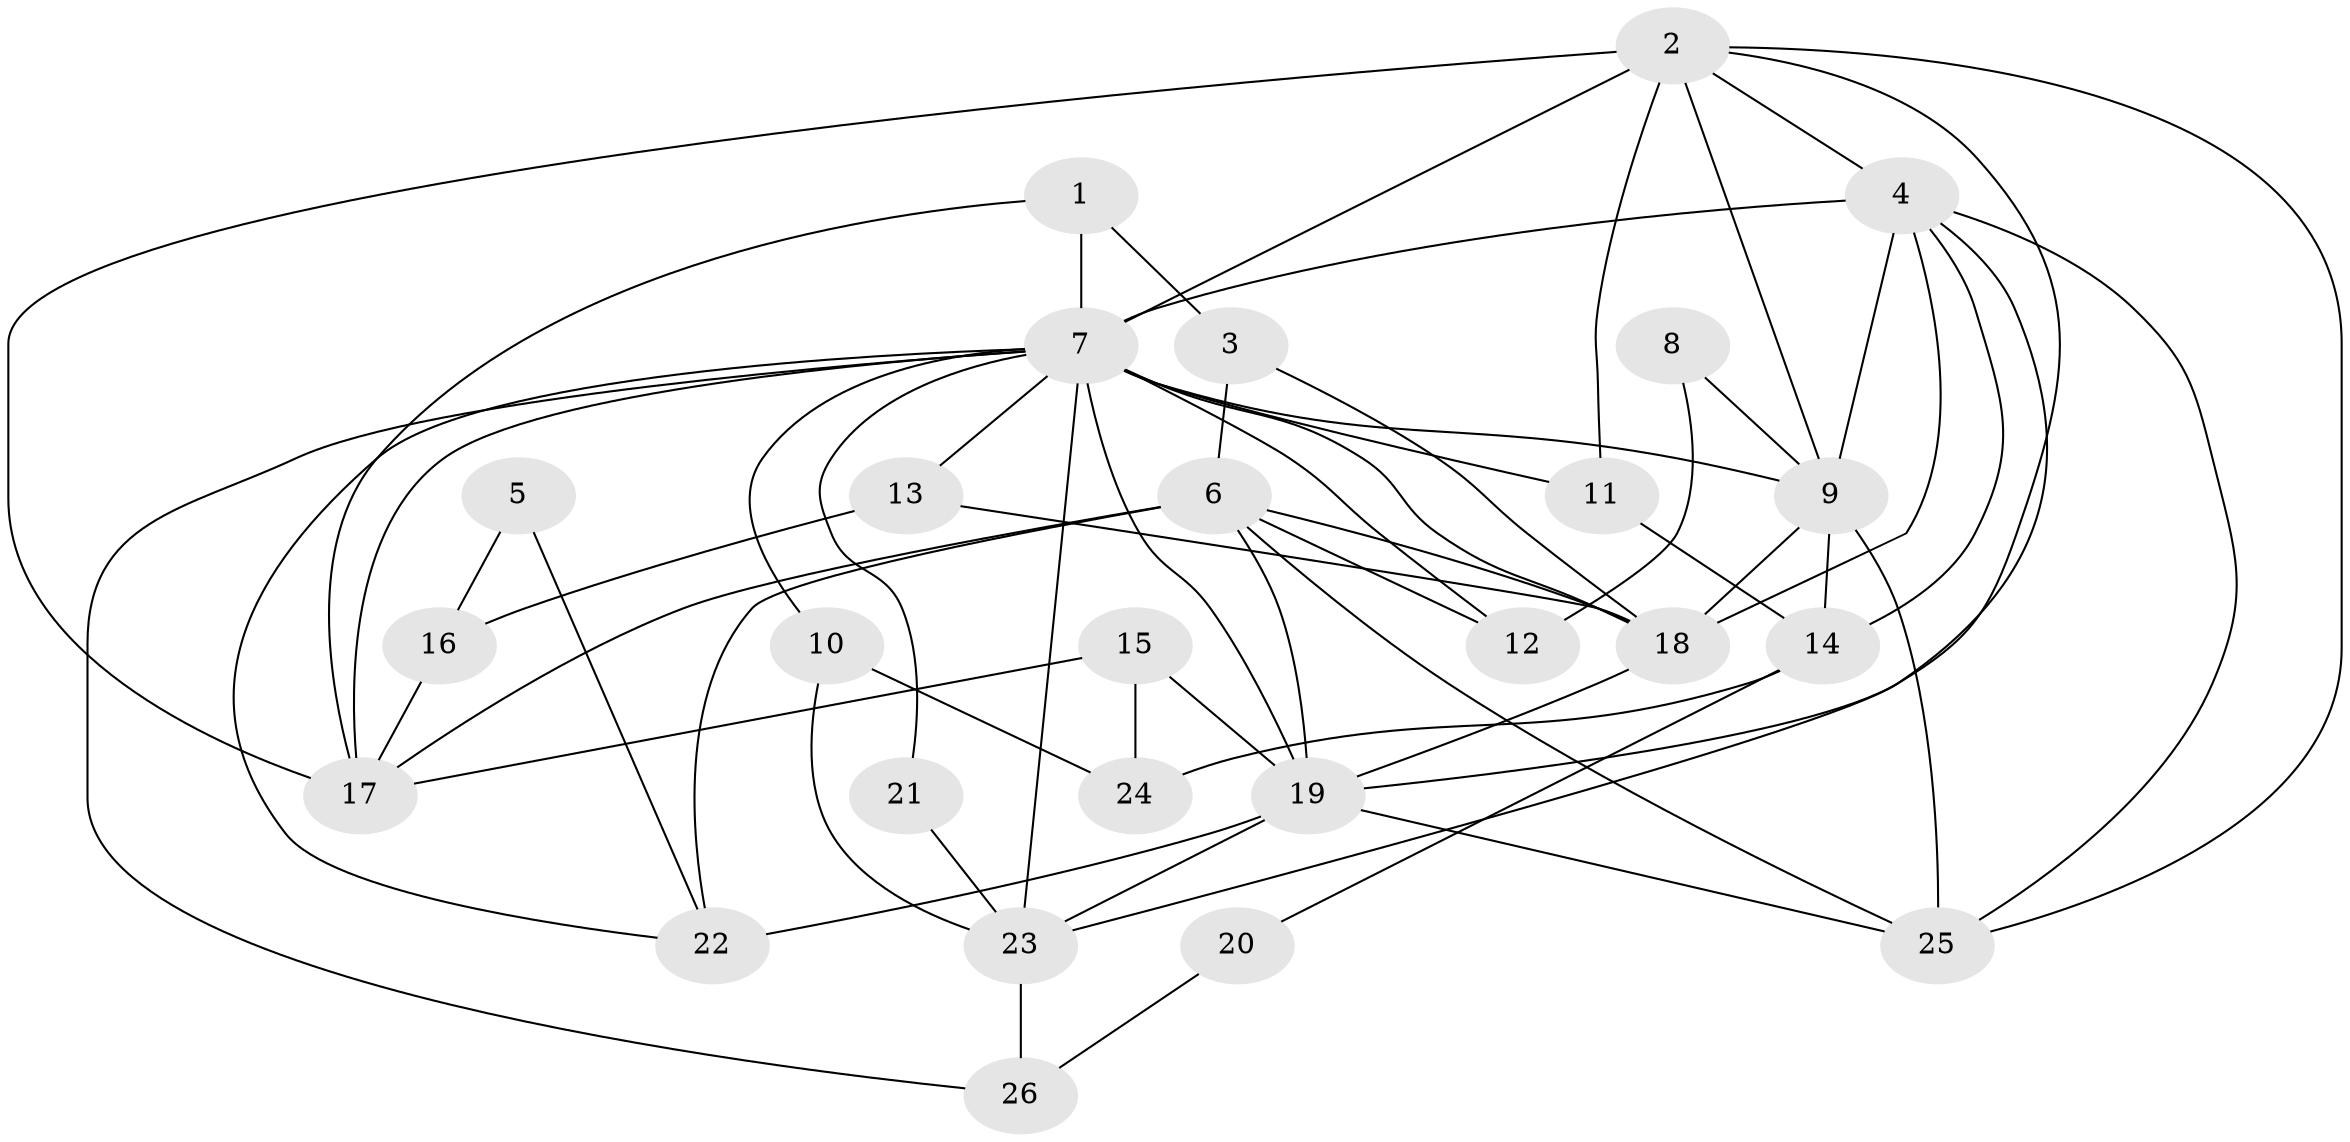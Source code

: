 // original degree distribution, {3: 0.29411764705882354, 5: 0.2549019607843137, 2: 0.0784313725490196, 4: 0.29411764705882354, 6: 0.0392156862745098, 7: 0.0392156862745098}
// Generated by graph-tools (version 1.1) at 2025/36/03/09/25 02:36:24]
// undirected, 26 vertices, 61 edges
graph export_dot {
graph [start="1"]
  node [color=gray90,style=filled];
  1;
  2;
  3;
  4;
  5;
  6;
  7;
  8;
  9;
  10;
  11;
  12;
  13;
  14;
  15;
  16;
  17;
  18;
  19;
  20;
  21;
  22;
  23;
  24;
  25;
  26;
  1 -- 3 [weight=1.0];
  1 -- 7 [weight=1.0];
  1 -- 17 [weight=1.0];
  2 -- 4 [weight=1.0];
  2 -- 7 [weight=1.0];
  2 -- 9 [weight=1.0];
  2 -- 11 [weight=1.0];
  2 -- 17 [weight=2.0];
  2 -- 19 [weight=1.0];
  2 -- 25 [weight=1.0];
  3 -- 6 [weight=1.0];
  3 -- 18 [weight=1.0];
  4 -- 7 [weight=3.0];
  4 -- 9 [weight=2.0];
  4 -- 14 [weight=1.0];
  4 -- 18 [weight=1.0];
  4 -- 23 [weight=1.0];
  4 -- 25 [weight=1.0];
  5 -- 16 [weight=1.0];
  5 -- 22 [weight=1.0];
  6 -- 12 [weight=1.0];
  6 -- 17 [weight=1.0];
  6 -- 18 [weight=1.0];
  6 -- 19 [weight=2.0];
  6 -- 22 [weight=2.0];
  6 -- 25 [weight=1.0];
  7 -- 9 [weight=1.0];
  7 -- 10 [weight=2.0];
  7 -- 11 [weight=1.0];
  7 -- 12 [weight=2.0];
  7 -- 13 [weight=1.0];
  7 -- 17 [weight=2.0];
  7 -- 18 [weight=1.0];
  7 -- 19 [weight=2.0];
  7 -- 21 [weight=1.0];
  7 -- 22 [weight=1.0];
  7 -- 23 [weight=2.0];
  7 -- 26 [weight=1.0];
  8 -- 9 [weight=1.0];
  8 -- 12 [weight=1.0];
  9 -- 14 [weight=2.0];
  9 -- 18 [weight=1.0];
  9 -- 25 [weight=1.0];
  10 -- 23 [weight=1.0];
  10 -- 24 [weight=1.0];
  11 -- 14 [weight=1.0];
  13 -- 16 [weight=1.0];
  13 -- 18 [weight=1.0];
  14 -- 20 [weight=1.0];
  14 -- 24 [weight=1.0];
  15 -- 17 [weight=2.0];
  15 -- 19 [weight=1.0];
  15 -- 24 [weight=1.0];
  16 -- 17 [weight=1.0];
  18 -- 19 [weight=1.0];
  19 -- 22 [weight=1.0];
  19 -- 23 [weight=1.0];
  19 -- 25 [weight=1.0];
  20 -- 26 [weight=1.0];
  21 -- 23 [weight=1.0];
  23 -- 26 [weight=1.0];
}
